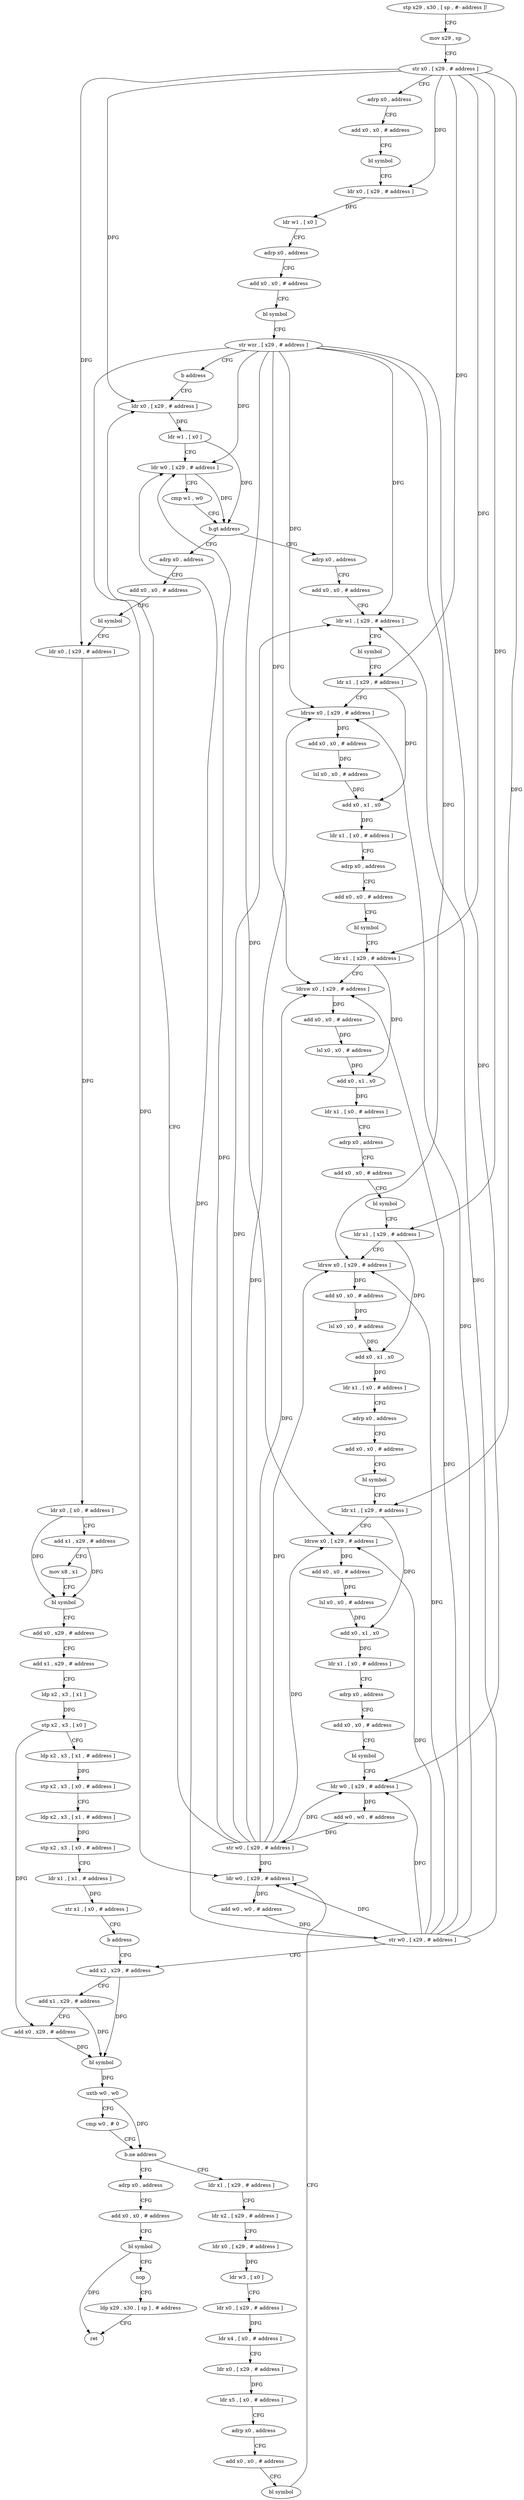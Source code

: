 digraph "func" {
"84280" [label = "stp x29 , x30 , [ sp , #- address ]!" ]
"84284" [label = "mov x29 , sp" ]
"84288" [label = "str x0 , [ x29 , # address ]" ]
"84292" [label = "adrp x0 , address" ]
"84296" [label = "add x0 , x0 , # address" ]
"84300" [label = "bl symbol" ]
"84304" [label = "ldr x0 , [ x29 , # address ]" ]
"84308" [label = "ldr w1 , [ x0 ]" ]
"84312" [label = "adrp x0 , address" ]
"84316" [label = "add x0 , x0 , # address" ]
"84320" [label = "bl symbol" ]
"84324" [label = "str wzr , [ x29 , # address ]" ]
"84328" [label = "b address" ]
"84504" [label = "ldr x0 , [ x29 , # address ]" ]
"84508" [label = "ldr w1 , [ x0 ]" ]
"84512" [label = "ldr w0 , [ x29 , # address ]" ]
"84516" [label = "cmp w1 , w0" ]
"84520" [label = "b.gt address" ]
"84332" [label = "adrp x0 , address" ]
"84524" [label = "adrp x0 , address" ]
"84336" [label = "add x0 , x0 , # address" ]
"84340" [label = "ldr w1 , [ x29 , # address ]" ]
"84344" [label = "bl symbol" ]
"84348" [label = "ldr x1 , [ x29 , # address ]" ]
"84352" [label = "ldrsw x0 , [ x29 , # address ]" ]
"84356" [label = "add x0 , x0 , # address" ]
"84360" [label = "lsl x0 , x0 , # address" ]
"84364" [label = "add x0 , x1 , x0" ]
"84368" [label = "ldr x1 , [ x0 , # address ]" ]
"84372" [label = "adrp x0 , address" ]
"84376" [label = "add x0 , x0 , # address" ]
"84380" [label = "bl symbol" ]
"84384" [label = "ldr x1 , [ x29 , # address ]" ]
"84388" [label = "ldrsw x0 , [ x29 , # address ]" ]
"84392" [label = "add x0 , x0 , # address" ]
"84396" [label = "lsl x0 , x0 , # address" ]
"84400" [label = "add x0 , x1 , x0" ]
"84404" [label = "ldr x1 , [ x0 , # address ]" ]
"84408" [label = "adrp x0 , address" ]
"84412" [label = "add x0 , x0 , # address" ]
"84416" [label = "bl symbol" ]
"84420" [label = "ldr x1 , [ x29 , # address ]" ]
"84424" [label = "ldrsw x0 , [ x29 , # address ]" ]
"84428" [label = "add x0 , x0 , # address" ]
"84432" [label = "lsl x0 , x0 , # address" ]
"84436" [label = "add x0 , x1 , x0" ]
"84440" [label = "ldr x1 , [ x0 , # address ]" ]
"84444" [label = "adrp x0 , address" ]
"84448" [label = "add x0 , x0 , # address" ]
"84452" [label = "bl symbol" ]
"84456" [label = "ldr x1 , [ x29 , # address ]" ]
"84460" [label = "ldrsw x0 , [ x29 , # address ]" ]
"84464" [label = "add x0 , x0 , # address" ]
"84468" [label = "lsl x0 , x0 , # address" ]
"84472" [label = "add x0 , x1 , x0" ]
"84476" [label = "ldr x1 , [ x0 , # address ]" ]
"84480" [label = "adrp x0 , address" ]
"84484" [label = "add x0 , x0 , # address" ]
"84488" [label = "bl symbol" ]
"84492" [label = "ldr w0 , [ x29 , # address ]" ]
"84496" [label = "add w0 , w0 , # address" ]
"84500" [label = "str w0 , [ x29 , # address ]" ]
"84528" [label = "add x0 , x0 , # address" ]
"84532" [label = "bl symbol" ]
"84536" [label = "ldr x0 , [ x29 , # address ]" ]
"84540" [label = "ldr x0 , [ x0 , # address ]" ]
"84544" [label = "add x1 , x29 , # address" ]
"84548" [label = "mov x8 , x1" ]
"84552" [label = "bl symbol" ]
"84556" [label = "add x0 , x29 , # address" ]
"84560" [label = "add x1 , x29 , # address" ]
"84564" [label = "ldp x2 , x3 , [ x1 ]" ]
"84568" [label = "stp x2 , x3 , [ x0 ]" ]
"84572" [label = "ldp x2 , x3 , [ x1 , # address ]" ]
"84576" [label = "stp x2 , x3 , [ x0 , # address ]" ]
"84580" [label = "ldp x2 , x3 , [ x1 , # address ]" ]
"84584" [label = "stp x2 , x3 , [ x0 , # address ]" ]
"84588" [label = "ldr x1 , [ x1 , # address ]" ]
"84592" [label = "str x1 , [ x0 , # address ]" ]
"84596" [label = "b address" ]
"84656" [label = "add x2 , x29 , # address" ]
"84660" [label = "add x1 , x29 , # address" ]
"84664" [label = "add x0 , x29 , # address" ]
"84668" [label = "bl symbol" ]
"84672" [label = "uxtb w0 , w0" ]
"84676" [label = "cmp w0 , # 0" ]
"84680" [label = "b.ne address" ]
"84600" [label = "ldr x1 , [ x29 , # address ]" ]
"84684" [label = "adrp x0 , address" ]
"84604" [label = "ldr x2 , [ x29 , # address ]" ]
"84608" [label = "ldr x0 , [ x29 , # address ]" ]
"84612" [label = "ldr w3 , [ x0 ]" ]
"84616" [label = "ldr x0 , [ x29 , # address ]" ]
"84620" [label = "ldr x4 , [ x0 , # address ]" ]
"84624" [label = "ldr x0 , [ x29 , # address ]" ]
"84628" [label = "ldr x5 , [ x0 , # address ]" ]
"84632" [label = "adrp x0 , address" ]
"84636" [label = "add x0 , x0 , # address" ]
"84640" [label = "bl symbol" ]
"84644" [label = "ldr w0 , [ x29 , # address ]" ]
"84648" [label = "add w0 , w0 , # address" ]
"84652" [label = "str w0 , [ x29 , # address ]" ]
"84688" [label = "add x0 , x0 , # address" ]
"84692" [label = "bl symbol" ]
"84696" [label = "nop" ]
"84700" [label = "ldp x29 , x30 , [ sp ] , # address" ]
"84704" [label = "ret" ]
"84280" -> "84284" [ label = "CFG" ]
"84284" -> "84288" [ label = "CFG" ]
"84288" -> "84292" [ label = "CFG" ]
"84288" -> "84304" [ label = "DFG" ]
"84288" -> "84504" [ label = "DFG" ]
"84288" -> "84348" [ label = "DFG" ]
"84288" -> "84384" [ label = "DFG" ]
"84288" -> "84420" [ label = "DFG" ]
"84288" -> "84456" [ label = "DFG" ]
"84288" -> "84536" [ label = "DFG" ]
"84292" -> "84296" [ label = "CFG" ]
"84296" -> "84300" [ label = "CFG" ]
"84300" -> "84304" [ label = "CFG" ]
"84304" -> "84308" [ label = "DFG" ]
"84308" -> "84312" [ label = "CFG" ]
"84312" -> "84316" [ label = "CFG" ]
"84316" -> "84320" [ label = "CFG" ]
"84320" -> "84324" [ label = "CFG" ]
"84324" -> "84328" [ label = "CFG" ]
"84324" -> "84512" [ label = "DFG" ]
"84324" -> "84340" [ label = "DFG" ]
"84324" -> "84352" [ label = "DFG" ]
"84324" -> "84388" [ label = "DFG" ]
"84324" -> "84424" [ label = "DFG" ]
"84324" -> "84460" [ label = "DFG" ]
"84324" -> "84492" [ label = "DFG" ]
"84324" -> "84644" [ label = "DFG" ]
"84328" -> "84504" [ label = "CFG" ]
"84504" -> "84508" [ label = "DFG" ]
"84508" -> "84512" [ label = "CFG" ]
"84508" -> "84520" [ label = "DFG" ]
"84512" -> "84516" [ label = "CFG" ]
"84512" -> "84520" [ label = "DFG" ]
"84516" -> "84520" [ label = "CFG" ]
"84520" -> "84332" [ label = "CFG" ]
"84520" -> "84524" [ label = "CFG" ]
"84332" -> "84336" [ label = "CFG" ]
"84524" -> "84528" [ label = "CFG" ]
"84336" -> "84340" [ label = "CFG" ]
"84340" -> "84344" [ label = "CFG" ]
"84344" -> "84348" [ label = "CFG" ]
"84348" -> "84352" [ label = "CFG" ]
"84348" -> "84364" [ label = "DFG" ]
"84352" -> "84356" [ label = "DFG" ]
"84356" -> "84360" [ label = "DFG" ]
"84360" -> "84364" [ label = "DFG" ]
"84364" -> "84368" [ label = "DFG" ]
"84368" -> "84372" [ label = "CFG" ]
"84372" -> "84376" [ label = "CFG" ]
"84376" -> "84380" [ label = "CFG" ]
"84380" -> "84384" [ label = "CFG" ]
"84384" -> "84388" [ label = "CFG" ]
"84384" -> "84400" [ label = "DFG" ]
"84388" -> "84392" [ label = "DFG" ]
"84392" -> "84396" [ label = "DFG" ]
"84396" -> "84400" [ label = "DFG" ]
"84400" -> "84404" [ label = "DFG" ]
"84404" -> "84408" [ label = "CFG" ]
"84408" -> "84412" [ label = "CFG" ]
"84412" -> "84416" [ label = "CFG" ]
"84416" -> "84420" [ label = "CFG" ]
"84420" -> "84424" [ label = "CFG" ]
"84420" -> "84436" [ label = "DFG" ]
"84424" -> "84428" [ label = "DFG" ]
"84428" -> "84432" [ label = "DFG" ]
"84432" -> "84436" [ label = "DFG" ]
"84436" -> "84440" [ label = "DFG" ]
"84440" -> "84444" [ label = "CFG" ]
"84444" -> "84448" [ label = "CFG" ]
"84448" -> "84452" [ label = "CFG" ]
"84452" -> "84456" [ label = "CFG" ]
"84456" -> "84460" [ label = "CFG" ]
"84456" -> "84472" [ label = "DFG" ]
"84460" -> "84464" [ label = "DFG" ]
"84464" -> "84468" [ label = "DFG" ]
"84468" -> "84472" [ label = "DFG" ]
"84472" -> "84476" [ label = "DFG" ]
"84476" -> "84480" [ label = "CFG" ]
"84480" -> "84484" [ label = "CFG" ]
"84484" -> "84488" [ label = "CFG" ]
"84488" -> "84492" [ label = "CFG" ]
"84492" -> "84496" [ label = "DFG" ]
"84496" -> "84500" [ label = "DFG" ]
"84500" -> "84504" [ label = "CFG" ]
"84500" -> "84512" [ label = "DFG" ]
"84500" -> "84340" [ label = "DFG" ]
"84500" -> "84352" [ label = "DFG" ]
"84500" -> "84388" [ label = "DFG" ]
"84500" -> "84424" [ label = "DFG" ]
"84500" -> "84460" [ label = "DFG" ]
"84500" -> "84492" [ label = "DFG" ]
"84500" -> "84644" [ label = "DFG" ]
"84528" -> "84532" [ label = "CFG" ]
"84532" -> "84536" [ label = "CFG" ]
"84536" -> "84540" [ label = "DFG" ]
"84540" -> "84544" [ label = "CFG" ]
"84540" -> "84552" [ label = "DFG" ]
"84544" -> "84548" [ label = "CFG" ]
"84544" -> "84552" [ label = "DFG" ]
"84548" -> "84552" [ label = "CFG" ]
"84552" -> "84556" [ label = "CFG" ]
"84556" -> "84560" [ label = "CFG" ]
"84560" -> "84564" [ label = "CFG" ]
"84564" -> "84568" [ label = "DFG" ]
"84568" -> "84572" [ label = "CFG" ]
"84568" -> "84664" [ label = "DFG" ]
"84572" -> "84576" [ label = "DFG" ]
"84576" -> "84580" [ label = "CFG" ]
"84580" -> "84584" [ label = "DFG" ]
"84584" -> "84588" [ label = "CFG" ]
"84588" -> "84592" [ label = "DFG" ]
"84592" -> "84596" [ label = "CFG" ]
"84596" -> "84656" [ label = "CFG" ]
"84656" -> "84660" [ label = "CFG" ]
"84656" -> "84668" [ label = "DFG" ]
"84660" -> "84664" [ label = "CFG" ]
"84660" -> "84668" [ label = "DFG" ]
"84664" -> "84668" [ label = "DFG" ]
"84668" -> "84672" [ label = "DFG" ]
"84672" -> "84676" [ label = "CFG" ]
"84672" -> "84680" [ label = "DFG" ]
"84676" -> "84680" [ label = "CFG" ]
"84680" -> "84600" [ label = "CFG" ]
"84680" -> "84684" [ label = "CFG" ]
"84600" -> "84604" [ label = "CFG" ]
"84684" -> "84688" [ label = "CFG" ]
"84604" -> "84608" [ label = "CFG" ]
"84608" -> "84612" [ label = "DFG" ]
"84612" -> "84616" [ label = "CFG" ]
"84616" -> "84620" [ label = "DFG" ]
"84620" -> "84624" [ label = "CFG" ]
"84624" -> "84628" [ label = "DFG" ]
"84628" -> "84632" [ label = "CFG" ]
"84632" -> "84636" [ label = "CFG" ]
"84636" -> "84640" [ label = "CFG" ]
"84640" -> "84644" [ label = "CFG" ]
"84644" -> "84648" [ label = "DFG" ]
"84648" -> "84652" [ label = "DFG" ]
"84652" -> "84656" [ label = "CFG" ]
"84652" -> "84512" [ label = "DFG" ]
"84652" -> "84340" [ label = "DFG" ]
"84652" -> "84352" [ label = "DFG" ]
"84652" -> "84388" [ label = "DFG" ]
"84652" -> "84424" [ label = "DFG" ]
"84652" -> "84460" [ label = "DFG" ]
"84652" -> "84492" [ label = "DFG" ]
"84652" -> "84644" [ label = "DFG" ]
"84688" -> "84692" [ label = "CFG" ]
"84692" -> "84696" [ label = "CFG" ]
"84692" -> "84704" [ label = "DFG" ]
"84696" -> "84700" [ label = "CFG" ]
"84700" -> "84704" [ label = "CFG" ]
}
